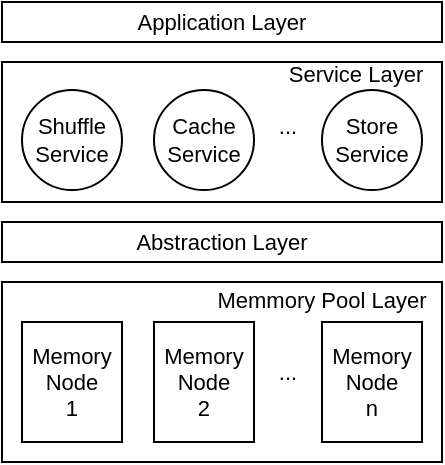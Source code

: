<mxfile version="23.1.6" type="github">
  <diagram name="第 1 页" id="QZUPrX_TWS5uGRgK0gak">
    <mxGraphModel dx="819" dy="426" grid="1" gridSize="10" guides="1" tooltips="1" connect="1" arrows="1" fold="1" page="1" pageScale="1" pageWidth="827" pageHeight="1169" math="0" shadow="0">
      <root>
        <mxCell id="0" />
        <mxCell id="1" parent="0" />
        <mxCell id="5PQLWXWCwuNH8t1XqFt1-2" value="" style="rounded=0;whiteSpace=wrap;html=1;fontSize=11;" vertex="1" parent="1">
          <mxGeometry x="240" y="830" width="220" height="90" as="geometry" />
        </mxCell>
        <mxCell id="5PQLWXWCwuNH8t1XqFt1-3" value="Memory&lt;br style=&quot;font-size: 11px;&quot;&gt;Node&lt;br style=&quot;font-size: 11px;&quot;&gt;1" style="rounded=0;whiteSpace=wrap;html=1;fontSize=11;" vertex="1" parent="1">
          <mxGeometry x="250" y="850" width="50" height="60" as="geometry" />
        </mxCell>
        <mxCell id="5PQLWXWCwuNH8t1XqFt1-4" value="Memory&lt;br style=&quot;border-color: var(--border-color); font-size: 11px;&quot;&gt;Node&lt;br style=&quot;border-color: var(--border-color); font-size: 11px;&quot;&gt;2" style="rounded=0;whiteSpace=wrap;html=1;fontSize=11;" vertex="1" parent="1">
          <mxGeometry x="316" y="850" width="50" height="60" as="geometry" />
        </mxCell>
        <mxCell id="5PQLWXWCwuNH8t1XqFt1-7" value="Memory&lt;br style=&quot;font-size: 11px;&quot;&gt;Node&lt;br style=&quot;font-size: 11px;&quot;&gt;n" style="rounded=0;whiteSpace=wrap;html=1;fontSize=11;" vertex="1" parent="1">
          <mxGeometry x="400" y="850" width="50" height="60" as="geometry" />
        </mxCell>
        <mxCell id="5PQLWXWCwuNH8t1XqFt1-8" value="Memmory Pool Layer" style="text;html=1;align=center;verticalAlign=middle;whiteSpace=wrap;rounded=0;fontSize=11;" vertex="1" parent="1">
          <mxGeometry x="340" y="834" width="120" height="10" as="geometry" />
        </mxCell>
        <mxCell id="5PQLWXWCwuNH8t1XqFt1-9" value="&lt;span style=&quot;font-size: 11px;&quot;&gt;...&lt;/span&gt;" style="text;html=1;align=center;verticalAlign=middle;whiteSpace=wrap;rounded=0;fontSize=11;" vertex="1" parent="1">
          <mxGeometry x="366" y="860" width="34" height="30" as="geometry" />
        </mxCell>
        <mxCell id="5PQLWXWCwuNH8t1XqFt1-10" value="Abstraction Layer" style="rounded=0;whiteSpace=wrap;html=1;fontSize=11;" vertex="1" parent="1">
          <mxGeometry x="240" y="800" width="220" height="20" as="geometry" />
        </mxCell>
        <mxCell id="5PQLWXWCwuNH8t1XqFt1-11" value="" style="rounded=0;whiteSpace=wrap;html=1;fontSize=11;" vertex="1" parent="1">
          <mxGeometry x="240" y="720" width="220" height="70" as="geometry" />
        </mxCell>
        <mxCell id="5PQLWXWCwuNH8t1XqFt1-12" value="Service Layer" style="text;html=1;align=center;verticalAlign=middle;whiteSpace=wrap;rounded=0;fontSize=11;" vertex="1" parent="1">
          <mxGeometry x="376" y="721" width="82" height="10" as="geometry" />
        </mxCell>
        <mxCell id="5PQLWXWCwuNH8t1XqFt1-13" value="Shuffle&lt;br style=&quot;font-size: 11px;&quot;&gt;Service" style="ellipse;whiteSpace=wrap;html=1;aspect=fixed;fontSize=11;" vertex="1" parent="1">
          <mxGeometry x="250" y="734" width="50" height="50" as="geometry" />
        </mxCell>
        <mxCell id="5PQLWXWCwuNH8t1XqFt1-16" value="Cache&lt;br style=&quot;font-size: 11px;&quot;&gt;Service" style="ellipse;whiteSpace=wrap;html=1;aspect=fixed;fontSize=11;" vertex="1" parent="1">
          <mxGeometry x="316" y="734" width="50" height="50" as="geometry" />
        </mxCell>
        <mxCell id="5PQLWXWCwuNH8t1XqFt1-17" value="Store&lt;br style=&quot;font-size: 11px;&quot;&gt;Service" style="ellipse;whiteSpace=wrap;html=1;aspect=fixed;fontSize=11;" vertex="1" parent="1">
          <mxGeometry x="400" y="734" width="50" height="50" as="geometry" />
        </mxCell>
        <mxCell id="5PQLWXWCwuNH8t1XqFt1-18" value="Application Layer" style="rounded=0;whiteSpace=wrap;html=1;fontSize=11;" vertex="1" parent="1">
          <mxGeometry x="240" y="690" width="220" height="20" as="geometry" />
        </mxCell>
        <mxCell id="5PQLWXWCwuNH8t1XqFt1-19" value="&lt;span style=&quot;font-size: 11px;&quot;&gt;...&lt;/span&gt;" style="text;html=1;align=center;verticalAlign=middle;whiteSpace=wrap;rounded=0;fontSize=11;" vertex="1" parent="1">
          <mxGeometry x="366" y="737" width="34" height="30" as="geometry" />
        </mxCell>
      </root>
    </mxGraphModel>
  </diagram>
</mxfile>
